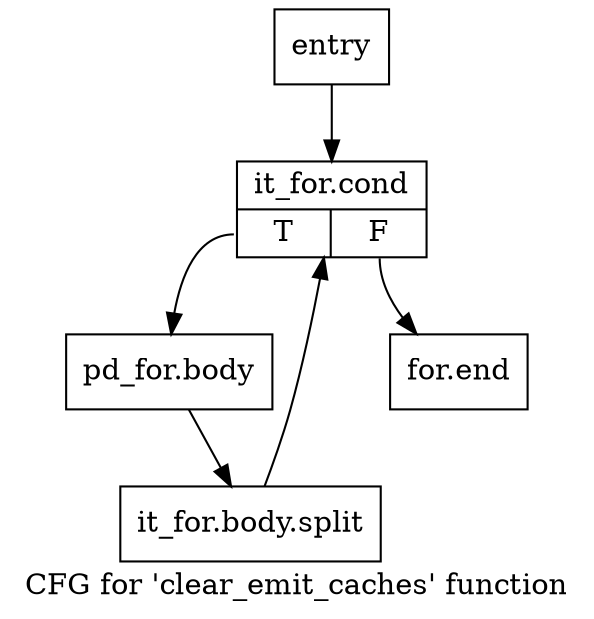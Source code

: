 digraph "CFG for 'clear_emit_caches' function" {
	label="CFG for 'clear_emit_caches' function";

	Node0x3e8a070 [shape=record,label="{entry}"];
	Node0x3e8a070 -> Node0x3e8a0c0;
	Node0x3e8a0c0 [shape=record,label="{it_for.cond|{<s0>T|<s1>F}}"];
	Node0x3e8a0c0:s0 -> Node0x3e8a110;
	Node0x3e8a0c0:s1 -> Node0x3e8a160;
	Node0x3e8a110 [shape=record,label="{pd_for.body}"];
	Node0x3e8a110 -> Node0xcef6cc0;
	Node0xcef6cc0 [shape=record,label="{it_for.body.split}"];
	Node0xcef6cc0 -> Node0x3e8a0c0;
	Node0x3e8a160 [shape=record,label="{for.end}"];
}
